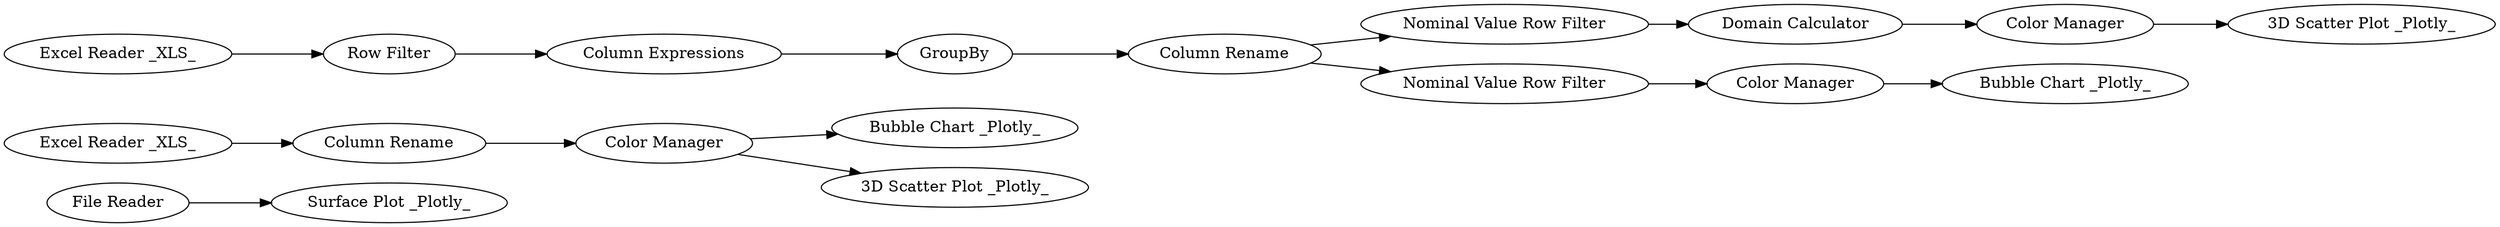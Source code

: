 digraph {
	1 [label="File Reader"]
	2 [label="Surface Plot _Plotly_"]
	4 [label="Excel Reader _XLS_"]
	5 [label="Column Rename"]
	6 [label="Bubble Chart _Plotly_"]
	7 [label="Color Manager"]
	8 [label="3D Scatter Plot _Plotly_"]
	9 [label="Excel Reader _XLS_"]
	10 [label="Color Manager"]
	11 [label="Domain Calculator"]
	13 [label=GroupBy]
	14 [label="3D Scatter Plot _Plotly_"]
	16 [label="Row Filter"]
	17 [label="Column Expressions"]
	18 [label="Nominal Value Row Filter"]
	20 [label="Bubble Chart _Plotly_"]
	21 [label="Color Manager"]
	22 [label="Nominal Value Row Filter"]
	23 [label="Column Rename"]
	1 -> 2
	4 -> 5
	5 -> 7
	7 -> 6
	7 -> 8
	9 -> 16
	10 -> 14
	11 -> 10
	13 -> 23
	16 -> 17
	17 -> 13
	18 -> 11
	21 -> 20
	22 -> 21
	23 -> 18
	23 -> 22
	rankdir=LR
}
